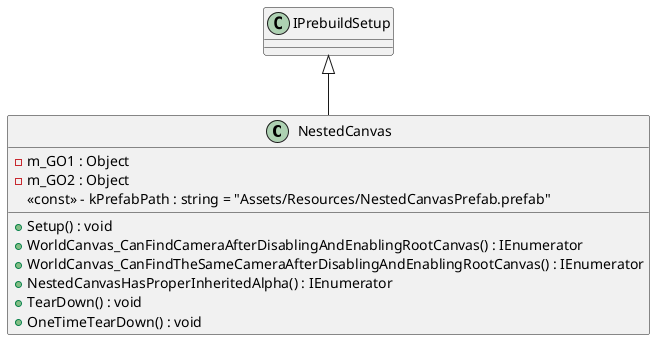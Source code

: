 @startuml
class NestedCanvas {
    - m_GO1 : Object
    - m_GO2 : Object
    <<const>> - kPrefabPath : string = "Assets/Resources/NestedCanvasPrefab.prefab"
    + Setup() : void
    + WorldCanvas_CanFindCameraAfterDisablingAndEnablingRootCanvas() : IEnumerator
    + WorldCanvas_CanFindTheSameCameraAfterDisablingAndEnablingRootCanvas() : IEnumerator
    + NestedCanvasHasProperInheritedAlpha() : IEnumerator
    + TearDown() : void
    + OneTimeTearDown() : void
}
IPrebuildSetup <|-- NestedCanvas
@enduml
